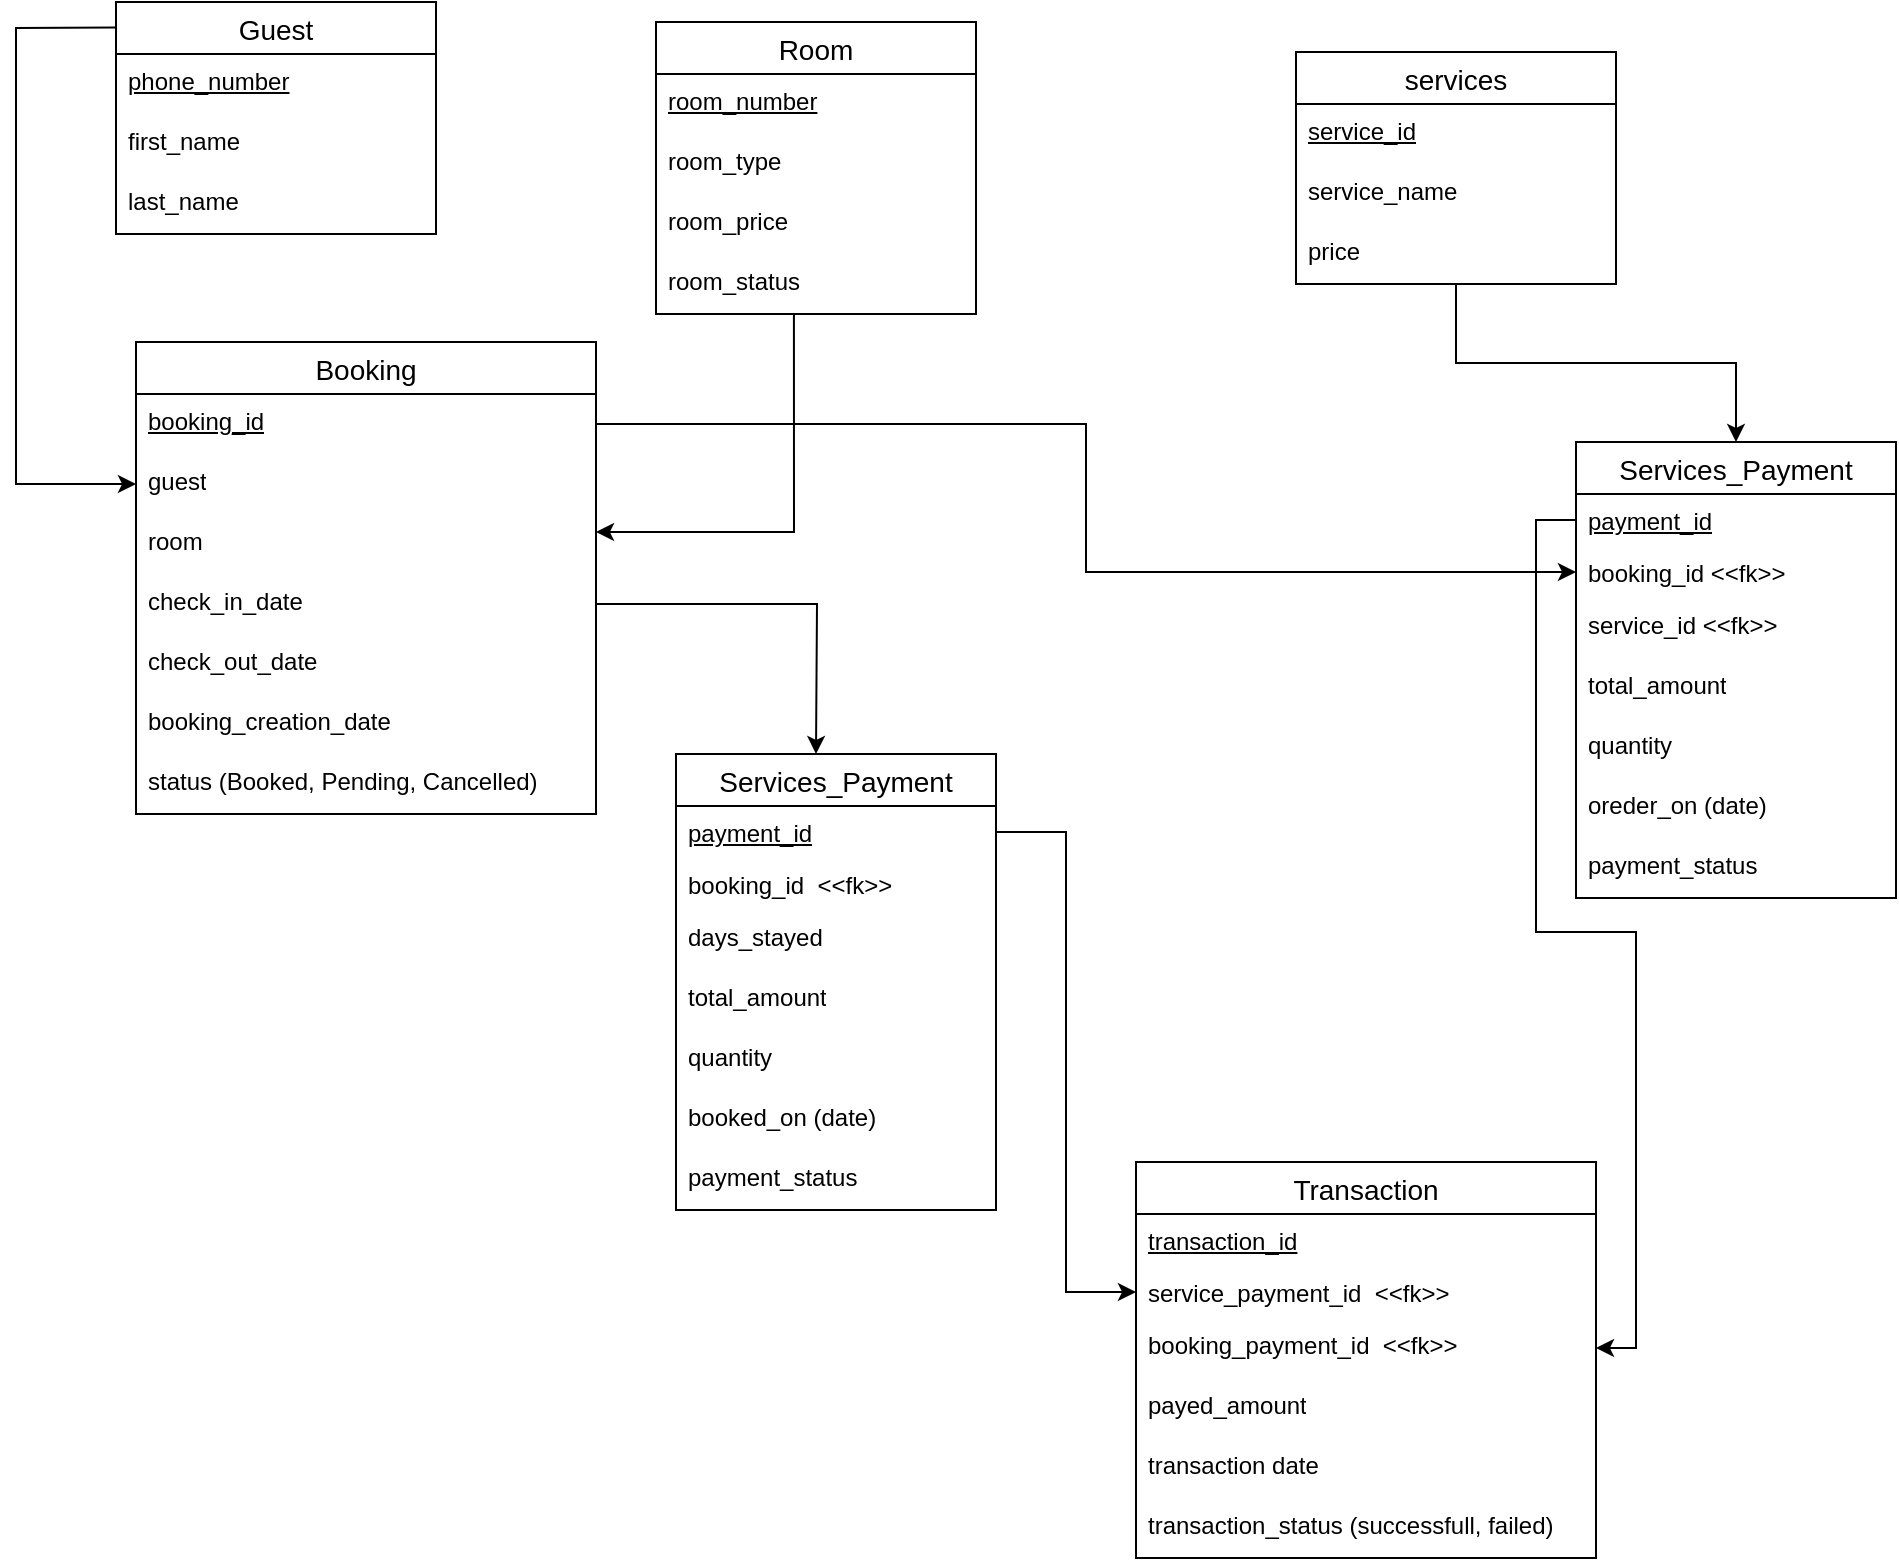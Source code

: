 <mxfile version="26.0.9" pages="2">
  <diagram name="Booking Table relations" id="vbr6103zyXb3wrqdCnUE">
    <mxGraphModel dx="1120" dy="567" grid="1" gridSize="10" guides="1" tooltips="1" connect="1" arrows="1" fold="1" page="1" pageScale="1" pageWidth="1100" pageHeight="850" math="0" shadow="0">
      <root>
        <mxCell id="0" />
        <mxCell id="1" parent="0" />
        <mxCell id="ITvvVUpSQoe5XbKJUoHp-1" value="Room" style="swimlane;fontStyle=0;childLayout=stackLayout;horizontal=1;startSize=26;horizontalStack=0;resizeParent=1;resizeParentMax=0;resizeLast=0;collapsible=1;marginBottom=0;align=center;fontSize=14;" parent="1" vertex="1">
          <mxGeometry x="390" y="110" width="160" height="146" as="geometry" />
        </mxCell>
        <mxCell id="ITvvVUpSQoe5XbKJUoHp-2" value="&lt;u&gt;room_number&lt;/u&gt;" style="text;strokeColor=none;fillColor=none;spacingLeft=4;spacingRight=4;overflow=hidden;rotatable=0;points=[[0,0.5],[1,0.5]];portConstraint=eastwest;fontSize=12;whiteSpace=wrap;html=1;" parent="ITvvVUpSQoe5XbKJUoHp-1" vertex="1">
          <mxGeometry y="26" width="160" height="30" as="geometry" />
        </mxCell>
        <mxCell id="ITvvVUpSQoe5XbKJUoHp-3" value="room_type" style="text;strokeColor=none;fillColor=none;spacingLeft=4;spacingRight=4;overflow=hidden;rotatable=0;points=[[0,0.5],[1,0.5]];portConstraint=eastwest;fontSize=12;whiteSpace=wrap;html=1;" parent="ITvvVUpSQoe5XbKJUoHp-1" vertex="1">
          <mxGeometry y="56" width="160" height="30" as="geometry" />
        </mxCell>
        <mxCell id="ITvvVUpSQoe5XbKJUoHp-9" value="room_price" style="text;strokeColor=none;fillColor=none;spacingLeft=4;spacingRight=4;overflow=hidden;rotatable=0;points=[[0,0.5],[1,0.5]];portConstraint=eastwest;fontSize=12;whiteSpace=wrap;html=1;" parent="ITvvVUpSQoe5XbKJUoHp-1" vertex="1">
          <mxGeometry y="86" width="160" height="30" as="geometry" />
        </mxCell>
        <mxCell id="ITvvVUpSQoe5XbKJUoHp-4" value="room_status" style="text;strokeColor=none;fillColor=none;spacingLeft=4;spacingRight=4;overflow=hidden;rotatable=0;points=[[0,0.5],[1,0.5]];portConstraint=eastwest;fontSize=12;whiteSpace=wrap;html=1;" parent="ITvvVUpSQoe5XbKJUoHp-1" vertex="1">
          <mxGeometry y="116" width="160" height="30" as="geometry" />
        </mxCell>
        <mxCell id="ITvvVUpSQoe5XbKJUoHp-5" value="Guest" style="swimlane;fontStyle=0;childLayout=stackLayout;horizontal=1;startSize=26;horizontalStack=0;resizeParent=1;resizeParentMax=0;resizeLast=0;collapsible=1;marginBottom=0;align=center;fontSize=14;" parent="1" vertex="1">
          <mxGeometry x="120" y="100" width="160" height="116" as="geometry" />
        </mxCell>
        <mxCell id="ITvvVUpSQoe5XbKJUoHp-6" value="&lt;u&gt;phone_number&lt;/u&gt;" style="text;strokeColor=none;fillColor=none;spacingLeft=4;spacingRight=4;overflow=hidden;rotatable=0;points=[[0,0.5],[1,0.5]];portConstraint=eastwest;fontSize=12;whiteSpace=wrap;html=1;" parent="ITvvVUpSQoe5XbKJUoHp-5" vertex="1">
          <mxGeometry y="26" width="160" height="30" as="geometry" />
        </mxCell>
        <mxCell id="ITvvVUpSQoe5XbKJUoHp-7" value="first_name" style="text;strokeColor=none;fillColor=none;spacingLeft=4;spacingRight=4;overflow=hidden;rotatable=0;points=[[0,0.5],[1,0.5]];portConstraint=eastwest;fontSize=12;whiteSpace=wrap;html=1;" parent="ITvvVUpSQoe5XbKJUoHp-5" vertex="1">
          <mxGeometry y="56" width="160" height="30" as="geometry" />
        </mxCell>
        <mxCell id="ITvvVUpSQoe5XbKJUoHp-8" value="last_name" style="text;strokeColor=none;fillColor=none;spacingLeft=4;spacingRight=4;overflow=hidden;rotatable=0;points=[[0,0.5],[1,0.5]];portConstraint=eastwest;fontSize=12;whiteSpace=wrap;html=1;" parent="ITvvVUpSQoe5XbKJUoHp-5" vertex="1">
          <mxGeometry y="86" width="160" height="30" as="geometry" />
        </mxCell>
        <mxCell id="ITvvVUpSQoe5XbKJUoHp-10" value="Booking" style="swimlane;fontStyle=0;childLayout=stackLayout;horizontal=1;startSize=26;horizontalStack=0;resizeParent=1;resizeParentMax=0;resizeLast=0;collapsible=1;marginBottom=0;align=center;fontSize=14;" parent="1" vertex="1">
          <mxGeometry x="130" y="270" width="230" height="236" as="geometry" />
        </mxCell>
        <mxCell id="ITvvVUpSQoe5XbKJUoHp-11" value="&lt;u&gt;booking_id&lt;/u&gt;" style="text;strokeColor=none;fillColor=none;spacingLeft=4;spacingRight=4;overflow=hidden;rotatable=0;points=[[0,0.5],[1,0.5]];portConstraint=eastwest;fontSize=12;whiteSpace=wrap;html=1;" parent="ITvvVUpSQoe5XbKJUoHp-10" vertex="1">
          <mxGeometry y="26" width="230" height="30" as="geometry" />
        </mxCell>
        <mxCell id="ITvvVUpSQoe5XbKJUoHp-12" value="guest" style="text;strokeColor=none;fillColor=none;spacingLeft=4;spacingRight=4;overflow=hidden;rotatable=0;points=[[0,0.5],[1,0.5]];portConstraint=eastwest;fontSize=12;whiteSpace=wrap;html=1;" parent="ITvvVUpSQoe5XbKJUoHp-10" vertex="1">
          <mxGeometry y="56" width="230" height="30" as="geometry" />
        </mxCell>
        <mxCell id="ITvvVUpSQoe5XbKJUoHp-13" value="room" style="text;strokeColor=none;fillColor=none;spacingLeft=4;spacingRight=4;overflow=hidden;rotatable=0;points=[[0,0.5],[1,0.5]];portConstraint=eastwest;fontSize=12;whiteSpace=wrap;html=1;" parent="ITvvVUpSQoe5XbKJUoHp-10" vertex="1">
          <mxGeometry y="86" width="230" height="30" as="geometry" />
        </mxCell>
        <mxCell id="ITvvVUpSQoe5XbKJUoHp-14" value="check_in_date" style="text;strokeColor=none;fillColor=none;spacingLeft=4;spacingRight=4;overflow=hidden;rotatable=0;points=[[0,0.5],[1,0.5]];portConstraint=eastwest;fontSize=12;whiteSpace=wrap;html=1;" parent="ITvvVUpSQoe5XbKJUoHp-10" vertex="1">
          <mxGeometry y="116" width="230" height="30" as="geometry" />
        </mxCell>
        <mxCell id="ITvvVUpSQoe5XbKJUoHp-15" value="check_out_date" style="text;strokeColor=none;fillColor=none;spacingLeft=4;spacingRight=4;overflow=hidden;rotatable=0;points=[[0,0.5],[1,0.5]];portConstraint=eastwest;fontSize=12;whiteSpace=wrap;html=1;" parent="ITvvVUpSQoe5XbKJUoHp-10" vertex="1">
          <mxGeometry y="146" width="230" height="30" as="geometry" />
        </mxCell>
        <mxCell id="wK8KrtjMrYamgjmus2gK-28" value="booking_creation_date" style="text;strokeColor=none;fillColor=none;spacingLeft=4;spacingRight=4;overflow=hidden;rotatable=0;points=[[0,0.5],[1,0.5]];portConstraint=eastwest;fontSize=12;whiteSpace=wrap;html=1;" parent="ITvvVUpSQoe5XbKJUoHp-10" vertex="1">
          <mxGeometry y="176" width="230" height="30" as="geometry" />
        </mxCell>
        <mxCell id="eykSeB0DyA9TJinS68YU-24" value="status (Booked, Pending, Cancelled)" style="text;strokeColor=none;fillColor=none;spacingLeft=4;spacingRight=4;overflow=hidden;rotatable=0;points=[[0,0.5],[1,0.5]];portConstraint=eastwest;fontSize=12;whiteSpace=wrap;html=1;" parent="ITvvVUpSQoe5XbKJUoHp-10" vertex="1">
          <mxGeometry y="206" width="230" height="30" as="geometry" />
        </mxCell>
        <mxCell id="ITvvVUpSQoe5XbKJUoHp-16" value="" style="endArrow=classic;html=1;rounded=0;entryX=0;entryY=0.5;entryDx=0;entryDy=0;exitX=-0.001;exitY=0.11;exitDx=0;exitDy=0;exitPerimeter=0;" parent="1" source="ITvvVUpSQoe5XbKJUoHp-5" target="ITvvVUpSQoe5XbKJUoHp-12" edge="1">
          <mxGeometry width="50" height="50" relative="1" as="geometry">
            <mxPoint x="70" y="130" as="sourcePoint" />
            <mxPoint x="260" y="240" as="targetPoint" />
            <Array as="points">
              <mxPoint x="70" y="113" />
              <mxPoint x="70" y="341" />
            </Array>
          </mxGeometry>
        </mxCell>
        <mxCell id="ITvvVUpSQoe5XbKJUoHp-17" value="" style="endArrow=classic;html=1;rounded=0;exitX=0.415;exitY=0.984;exitDx=0;exitDy=0;exitPerimeter=0;" parent="1" edge="1">
          <mxGeometry width="50" height="50" relative="1" as="geometry">
            <mxPoint x="458.96" y="256.0" as="sourcePoint" />
            <mxPoint x="360" y="365" as="targetPoint" />
            <Array as="points">
              <mxPoint x="459" y="365" />
              <mxPoint x="380" y="365" />
            </Array>
          </mxGeometry>
        </mxCell>
        <mxCell id="eykSeB0DyA9TJinS68YU-27" style="edgeStyle=orthogonalEdgeStyle;rounded=0;orthogonalLoop=1;jettySize=auto;html=1;" parent="1" source="eykSeB0DyA9TJinS68YU-1" target="eykSeB0DyA9TJinS68YU-19" edge="1">
          <mxGeometry relative="1" as="geometry" />
        </mxCell>
        <mxCell id="eykSeB0DyA9TJinS68YU-1" value="services" style="swimlane;fontStyle=0;childLayout=stackLayout;horizontal=1;startSize=26;horizontalStack=0;resizeParent=1;resizeParentMax=0;resizeLast=0;collapsible=1;marginBottom=0;align=center;fontSize=14;" parent="1" vertex="1">
          <mxGeometry x="710" y="125" width="160" height="116" as="geometry" />
        </mxCell>
        <mxCell id="eykSeB0DyA9TJinS68YU-2" value="&lt;u&gt;service_id&lt;/u&gt;" style="text;strokeColor=none;fillColor=none;spacingLeft=4;spacingRight=4;overflow=hidden;rotatable=0;points=[[0,0.5],[1,0.5]];portConstraint=eastwest;fontSize=12;whiteSpace=wrap;html=1;" parent="eykSeB0DyA9TJinS68YU-1" vertex="1">
          <mxGeometry y="26" width="160" height="30" as="geometry" />
        </mxCell>
        <mxCell id="eykSeB0DyA9TJinS68YU-3" value="service_name" style="text;strokeColor=none;fillColor=none;spacingLeft=4;spacingRight=4;overflow=hidden;rotatable=0;points=[[0,0.5],[1,0.5]];portConstraint=eastwest;fontSize=12;whiteSpace=wrap;html=1;" parent="eykSeB0DyA9TJinS68YU-1" vertex="1">
          <mxGeometry y="56" width="160" height="30" as="geometry" />
        </mxCell>
        <mxCell id="eykSeB0DyA9TJinS68YU-4" value="price" style="text;strokeColor=none;fillColor=none;spacingLeft=4;spacingRight=4;overflow=hidden;rotatable=0;points=[[0,0.5],[1,0.5]];portConstraint=eastwest;fontSize=12;whiteSpace=wrap;html=1;" parent="eykSeB0DyA9TJinS68YU-1" vertex="1">
          <mxGeometry y="86" width="160" height="30" as="geometry" />
        </mxCell>
        <mxCell id="eykSeB0DyA9TJinS68YU-19" value="Services_Payment" style="swimlane;fontStyle=0;childLayout=stackLayout;horizontal=1;startSize=26;horizontalStack=0;resizeParent=1;resizeParentMax=0;resizeLast=0;collapsible=1;marginBottom=0;align=center;fontSize=14;" parent="1" vertex="1">
          <mxGeometry x="850" y="320" width="160" height="228" as="geometry" />
        </mxCell>
        <mxCell id="eykSeB0DyA9TJinS68YU-20" value="&lt;u&gt;payment_id&lt;/u&gt;" style="text;strokeColor=none;fillColor=none;spacingLeft=4;spacingRight=4;overflow=hidden;rotatable=0;points=[[0,0.5],[1,0.5]];portConstraint=eastwest;fontSize=12;whiteSpace=wrap;html=1;" parent="eykSeB0DyA9TJinS68YU-19" vertex="1">
          <mxGeometry y="26" width="160" height="26" as="geometry" />
        </mxCell>
        <mxCell id="eykSeB0DyA9TJinS68YU-23" value="booking_id &amp;lt;&amp;lt;fk&amp;gt;&amp;gt;" style="text;strokeColor=none;fillColor=none;spacingLeft=4;spacingRight=4;overflow=hidden;rotatable=0;points=[[0,0.5],[1,0.5]];portConstraint=eastwest;fontSize=12;whiteSpace=wrap;html=1;" parent="eykSeB0DyA9TJinS68YU-19" vertex="1">
          <mxGeometry y="52" width="160" height="26" as="geometry" />
        </mxCell>
        <mxCell id="wK8KrtjMrYamgjmus2gK-6" value="service_id&amp;nbsp;&amp;lt;&amp;lt;fk&amp;gt;&amp;gt;" style="text;strokeColor=none;fillColor=none;spacingLeft=4;spacingRight=4;overflow=hidden;rotatable=0;points=[[0,0.5],[1,0.5]];portConstraint=eastwest;fontSize=12;whiteSpace=wrap;html=1;" parent="eykSeB0DyA9TJinS68YU-19" vertex="1">
          <mxGeometry y="78" width="160" height="30" as="geometry" />
        </mxCell>
        <mxCell id="eykSeB0DyA9TJinS68YU-21" value="total_amount" style="text;strokeColor=none;fillColor=none;spacingLeft=4;spacingRight=4;overflow=hidden;rotatable=0;points=[[0,0.5],[1,0.5]];portConstraint=eastwest;fontSize=12;whiteSpace=wrap;html=1;" parent="eykSeB0DyA9TJinS68YU-19" vertex="1">
          <mxGeometry y="108" width="160" height="30" as="geometry" />
        </mxCell>
        <mxCell id="eykSeB0DyA9TJinS68YU-22" value="quantity" style="text;strokeColor=none;fillColor=none;spacingLeft=4;spacingRight=4;overflow=hidden;rotatable=0;points=[[0,0.5],[1,0.5]];portConstraint=eastwest;fontSize=12;whiteSpace=wrap;html=1;" parent="eykSeB0DyA9TJinS68YU-19" vertex="1">
          <mxGeometry y="138" width="160" height="30" as="geometry" />
        </mxCell>
        <mxCell id="wK8KrtjMrYamgjmus2gK-7" value="oreder_on (date)" style="text;strokeColor=none;fillColor=none;spacingLeft=4;spacingRight=4;overflow=hidden;rotatable=0;points=[[0,0.5],[1,0.5]];portConstraint=eastwest;fontSize=12;whiteSpace=wrap;html=1;" parent="eykSeB0DyA9TJinS68YU-19" vertex="1">
          <mxGeometry y="168" width="160" height="30" as="geometry" />
        </mxCell>
        <mxCell id="wK8KrtjMrYamgjmus2gK-8" value="payment_status" style="text;strokeColor=none;fillColor=none;spacingLeft=4;spacingRight=4;overflow=hidden;rotatable=0;points=[[0,0.5],[1,0.5]];portConstraint=eastwest;fontSize=12;whiteSpace=wrap;html=1;" parent="eykSeB0DyA9TJinS68YU-19" vertex="1">
          <mxGeometry y="198" width="160" height="30" as="geometry" />
        </mxCell>
        <mxCell id="eykSeB0DyA9TJinS68YU-28" style="edgeStyle=orthogonalEdgeStyle;rounded=0;orthogonalLoop=1;jettySize=auto;html=1;entryX=0;entryY=0.5;entryDx=0;entryDy=0;" parent="1" source="ITvvVUpSQoe5XbKJUoHp-11" target="eykSeB0DyA9TJinS68YU-23" edge="1">
          <mxGeometry relative="1" as="geometry" />
        </mxCell>
        <mxCell id="eykSeB0DyA9TJinS68YU-29" style="edgeStyle=orthogonalEdgeStyle;rounded=0;orthogonalLoop=1;jettySize=auto;html=1;exitX=1;exitY=0.5;exitDx=0;exitDy=0;entryX=0.5;entryY=0;entryDx=0;entryDy=0;" parent="1" source="ITvvVUpSQoe5XbKJUoHp-14" edge="1">
          <mxGeometry relative="1" as="geometry">
            <mxPoint x="470" y="476" as="targetPoint" />
          </mxGeometry>
        </mxCell>
        <mxCell id="wK8KrtjMrYamgjmus2gK-9" value="Services_Payment" style="swimlane;fontStyle=0;childLayout=stackLayout;horizontal=1;startSize=26;horizontalStack=0;resizeParent=1;resizeParentMax=0;resizeLast=0;collapsible=1;marginBottom=0;align=center;fontSize=14;" parent="1" vertex="1">
          <mxGeometry x="400" y="476" width="160" height="228" as="geometry" />
        </mxCell>
        <mxCell id="wK8KrtjMrYamgjmus2gK-10" value="&lt;u&gt;payment_id&lt;/u&gt;" style="text;strokeColor=none;fillColor=none;spacingLeft=4;spacingRight=4;overflow=hidden;rotatable=0;points=[[0,0.5],[1,0.5]];portConstraint=eastwest;fontSize=12;whiteSpace=wrap;html=1;" parent="wK8KrtjMrYamgjmus2gK-9" vertex="1">
          <mxGeometry y="26" width="160" height="26" as="geometry" />
        </mxCell>
        <mxCell id="wK8KrtjMrYamgjmus2gK-11" value="booking_id&amp;nbsp;&amp;nbsp;&amp;lt;&amp;lt;fk&amp;gt;&amp;gt;" style="text;strokeColor=none;fillColor=none;spacingLeft=4;spacingRight=4;overflow=hidden;rotatable=0;points=[[0,0.5],[1,0.5]];portConstraint=eastwest;fontSize=12;whiteSpace=wrap;html=1;" parent="wK8KrtjMrYamgjmus2gK-9" vertex="1">
          <mxGeometry y="52" width="160" height="26" as="geometry" />
        </mxCell>
        <mxCell id="wK8KrtjMrYamgjmus2gK-17" value="days_stayed" style="text;strokeColor=none;fillColor=none;spacingLeft=4;spacingRight=4;overflow=hidden;rotatable=0;points=[[0,0.5],[1,0.5]];portConstraint=eastwest;fontSize=12;whiteSpace=wrap;html=1;" parent="wK8KrtjMrYamgjmus2gK-9" vertex="1">
          <mxGeometry y="78" width="160" height="30" as="geometry" />
        </mxCell>
        <mxCell id="wK8KrtjMrYamgjmus2gK-13" value="total_amount" style="text;strokeColor=none;fillColor=none;spacingLeft=4;spacingRight=4;overflow=hidden;rotatable=0;points=[[0,0.5],[1,0.5]];portConstraint=eastwest;fontSize=12;whiteSpace=wrap;html=1;" parent="wK8KrtjMrYamgjmus2gK-9" vertex="1">
          <mxGeometry y="108" width="160" height="30" as="geometry" />
        </mxCell>
        <mxCell id="wK8KrtjMrYamgjmus2gK-14" value="quantity" style="text;strokeColor=none;fillColor=none;spacingLeft=4;spacingRight=4;overflow=hidden;rotatable=0;points=[[0,0.5],[1,0.5]];portConstraint=eastwest;fontSize=12;whiteSpace=wrap;html=1;" parent="wK8KrtjMrYamgjmus2gK-9" vertex="1">
          <mxGeometry y="138" width="160" height="30" as="geometry" />
        </mxCell>
        <mxCell id="wK8KrtjMrYamgjmus2gK-15" value="booked_on (date)" style="text;strokeColor=none;fillColor=none;spacingLeft=4;spacingRight=4;overflow=hidden;rotatable=0;points=[[0,0.5],[1,0.5]];portConstraint=eastwest;fontSize=12;whiteSpace=wrap;html=1;" parent="wK8KrtjMrYamgjmus2gK-9" vertex="1">
          <mxGeometry y="168" width="160" height="30" as="geometry" />
        </mxCell>
        <mxCell id="wK8KrtjMrYamgjmus2gK-16" value="payment_status" style="text;strokeColor=none;fillColor=none;spacingLeft=4;spacingRight=4;overflow=hidden;rotatable=0;points=[[0,0.5],[1,0.5]];portConstraint=eastwest;fontSize=12;whiteSpace=wrap;html=1;" parent="wK8KrtjMrYamgjmus2gK-9" vertex="1">
          <mxGeometry y="198" width="160" height="30" as="geometry" />
        </mxCell>
        <mxCell id="wK8KrtjMrYamgjmus2gK-18" value="Transaction" style="swimlane;fontStyle=0;childLayout=stackLayout;horizontal=1;startSize=26;horizontalStack=0;resizeParent=1;resizeParentMax=0;resizeLast=0;collapsible=1;marginBottom=0;align=center;fontSize=14;" parent="1" vertex="1">
          <mxGeometry x="630" y="680" width="230" height="198" as="geometry" />
        </mxCell>
        <mxCell id="wK8KrtjMrYamgjmus2gK-19" value="&lt;u&gt;transaction_id&lt;/u&gt;" style="text;strokeColor=none;fillColor=none;spacingLeft=4;spacingRight=4;overflow=hidden;rotatable=0;points=[[0,0.5],[1,0.5]];portConstraint=eastwest;fontSize=12;whiteSpace=wrap;html=1;" parent="wK8KrtjMrYamgjmus2gK-18" vertex="1">
          <mxGeometry y="26" width="230" height="26" as="geometry" />
        </mxCell>
        <mxCell id="wK8KrtjMrYamgjmus2gK-20" value="service_payment_id&amp;nbsp;&amp;nbsp;&amp;lt;&amp;lt;fk&amp;gt;&amp;gt;" style="text;strokeColor=none;fillColor=none;spacingLeft=4;spacingRight=4;overflow=hidden;rotatable=0;points=[[0,0.5],[1,0.5]];portConstraint=eastwest;fontSize=12;whiteSpace=wrap;html=1;" parent="wK8KrtjMrYamgjmus2gK-18" vertex="1">
          <mxGeometry y="52" width="230" height="26" as="geometry" />
        </mxCell>
        <mxCell id="wK8KrtjMrYamgjmus2gK-21" value="booking_payment_id&amp;nbsp;&amp;nbsp;&amp;lt;&amp;lt;fk&amp;gt;&amp;gt;" style="text;strokeColor=none;fillColor=none;spacingLeft=4;spacingRight=4;overflow=hidden;rotatable=0;points=[[0,0.5],[1,0.5]];portConstraint=eastwest;fontSize=12;whiteSpace=wrap;html=1;" parent="wK8KrtjMrYamgjmus2gK-18" vertex="1">
          <mxGeometry y="78" width="230" height="30" as="geometry" />
        </mxCell>
        <mxCell id="wK8KrtjMrYamgjmus2gK-22" value="payed_amount" style="text;strokeColor=none;fillColor=none;spacingLeft=4;spacingRight=4;overflow=hidden;rotatable=0;points=[[0,0.5],[1,0.5]];portConstraint=eastwest;fontSize=12;whiteSpace=wrap;html=1;" parent="wK8KrtjMrYamgjmus2gK-18" vertex="1">
          <mxGeometry y="108" width="230" height="30" as="geometry" />
        </mxCell>
        <mxCell id="wK8KrtjMrYamgjmus2gK-24" value="transaction date" style="text;strokeColor=none;fillColor=none;spacingLeft=4;spacingRight=4;overflow=hidden;rotatable=0;points=[[0,0.5],[1,0.5]];portConstraint=eastwest;fontSize=12;whiteSpace=wrap;html=1;" parent="wK8KrtjMrYamgjmus2gK-18" vertex="1">
          <mxGeometry y="138" width="230" height="30" as="geometry" />
        </mxCell>
        <mxCell id="wK8KrtjMrYamgjmus2gK-25" value="transaction_status (successfull, failed)" style="text;strokeColor=none;fillColor=none;spacingLeft=4;spacingRight=4;overflow=hidden;rotatable=0;points=[[0,0.5],[1,0.5]];portConstraint=eastwest;fontSize=12;whiteSpace=wrap;html=1;" parent="wK8KrtjMrYamgjmus2gK-18" vertex="1">
          <mxGeometry y="168" width="230" height="30" as="geometry" />
        </mxCell>
        <mxCell id="wK8KrtjMrYamgjmus2gK-26" style="edgeStyle=orthogonalEdgeStyle;rounded=0;orthogonalLoop=1;jettySize=auto;html=1;entryX=0;entryY=0.5;entryDx=0;entryDy=0;" parent="1" source="wK8KrtjMrYamgjmus2gK-10" target="wK8KrtjMrYamgjmus2gK-20" edge="1">
          <mxGeometry relative="1" as="geometry" />
        </mxCell>
        <mxCell id="wK8KrtjMrYamgjmus2gK-27" style="edgeStyle=orthogonalEdgeStyle;rounded=0;orthogonalLoop=1;jettySize=auto;html=1;" parent="1" source="eykSeB0DyA9TJinS68YU-20" target="wK8KrtjMrYamgjmus2gK-21" edge="1">
          <mxGeometry relative="1" as="geometry" />
        </mxCell>
      </root>
    </mxGraphModel>
  </diagram>
  <diagram id="LxMnLF1H3laagZ0TkunF" name="Cashier">
    <mxGraphModel dx="1120" dy="567" grid="1" gridSize="10" guides="1" tooltips="1" connect="1" arrows="1" fold="1" page="1" pageScale="1" pageWidth="850" pageHeight="1100" math="0" shadow="0">
      <root>
        <mxCell id="0" />
        <mxCell id="1" parent="0" />
        <mxCell id="00uNQmv4McnlD26xutJA-1" value="Order" style="swimlane;fontStyle=0;childLayout=stackLayout;horizontal=1;startSize=26;horizontalStack=0;resizeParent=1;resizeParentMax=0;resizeLast=0;collapsible=1;marginBottom=0;align=center;fontSize=14;" vertex="1" parent="1">
          <mxGeometry x="80" y="50" width="160" height="176" as="geometry" />
        </mxCell>
        <mxCell id="00uNQmv4McnlD26xutJA-2" value="&lt;u&gt;order_id&lt;/u&gt;" style="text;strokeColor=none;fillColor=none;spacingLeft=4;spacingRight=4;overflow=hidden;rotatable=0;points=[[0,0.5],[1,0.5]];portConstraint=eastwest;fontSize=12;whiteSpace=wrap;html=1;" vertex="1" parent="00uNQmv4McnlD26xutJA-1">
          <mxGeometry y="26" width="160" height="30" as="geometry" />
        </mxCell>
        <mxCell id="00uNQmv4McnlD26xutJA-3" value="item_id &amp;lt;&amp;lt;fk&amp;gt;&amp;gt;" style="text;strokeColor=none;fillColor=none;spacingLeft=4;spacingRight=4;overflow=hidden;rotatable=0;points=[[0,0.5],[1,0.5]];portConstraint=eastwest;fontSize=12;whiteSpace=wrap;html=1;" vertex="1" parent="00uNQmv4McnlD26xutJA-1">
          <mxGeometry y="56" width="160" height="30" as="geometry" />
        </mxCell>
        <mxCell id="TUDL7hv5NoyjVl0M-t66-1" value="customer_id &amp;lt;&amp;lt;auto&amp;gt;&amp;gt;" style="text;strokeColor=none;fillColor=none;spacingLeft=4;spacingRight=4;overflow=hidden;rotatable=0;points=[[0,0.5],[1,0.5]];portConstraint=eastwest;fontSize=12;whiteSpace=wrap;html=1;" vertex="1" parent="00uNQmv4McnlD26xutJA-1">
          <mxGeometry y="86" width="160" height="30" as="geometry" />
        </mxCell>
        <mxCell id="00uNQmv4McnlD26xutJA-5" value="quantity" style="text;strokeColor=none;fillColor=none;spacingLeft=4;spacingRight=4;overflow=hidden;rotatable=0;points=[[0,0.5],[1,0.5]];portConstraint=eastwest;fontSize=12;whiteSpace=wrap;html=1;" vertex="1" parent="00uNQmv4McnlD26xutJA-1">
          <mxGeometry y="116" width="160" height="30" as="geometry" />
        </mxCell>
        <mxCell id="00uNQmv4McnlD26xutJA-4" value="total_price" style="text;strokeColor=none;fillColor=none;spacingLeft=4;spacingRight=4;overflow=hidden;rotatable=0;points=[[0,0.5],[1,0.5]];portConstraint=eastwest;fontSize=12;whiteSpace=wrap;html=1;" vertex="1" parent="00uNQmv4McnlD26xutJA-1">
          <mxGeometry y="146" width="160" height="30" as="geometry" />
        </mxCell>
        <mxCell id="00uNQmv4McnlD26xutJA-6" value="Item" style="swimlane;fontStyle=0;childLayout=stackLayout;horizontal=1;startSize=26;horizontalStack=0;resizeParent=1;resizeParentMax=0;resizeLast=0;collapsible=1;marginBottom=0;align=center;fontSize=14;" vertex="1" parent="1">
          <mxGeometry x="450" y="50" width="200" height="116" as="geometry" />
        </mxCell>
        <mxCell id="00uNQmv4McnlD26xutJA-7" value="&lt;u&gt;item_id&lt;/u&gt;" style="text;strokeColor=none;fillColor=none;spacingLeft=4;spacingRight=4;overflow=hidden;rotatable=0;points=[[0,0.5],[1,0.5]];portConstraint=eastwest;fontSize=12;whiteSpace=wrap;html=1;" vertex="1" parent="00uNQmv4McnlD26xutJA-6">
          <mxGeometry y="26" width="200" height="30" as="geometry" />
        </mxCell>
        <mxCell id="00uNQmv4McnlD26xutJA-8" value="item_type (beverage, food..)" style="text;strokeColor=none;fillColor=none;spacingLeft=4;spacingRight=4;overflow=hidden;rotatable=0;points=[[0,0.5],[1,0.5]];portConstraint=eastwest;fontSize=12;whiteSpace=wrap;html=1;" vertex="1" parent="00uNQmv4McnlD26xutJA-6">
          <mxGeometry y="56" width="200" height="30" as="geometry" />
        </mxCell>
        <mxCell id="00uNQmv4McnlD26xutJA-9" value="item_price" style="text;strokeColor=none;fillColor=none;spacingLeft=4;spacingRight=4;overflow=hidden;rotatable=0;points=[[0,0.5],[1,0.5]];portConstraint=eastwest;fontSize=12;whiteSpace=wrap;html=1;" vertex="1" parent="00uNQmv4McnlD26xutJA-6">
          <mxGeometry y="86" width="200" height="30" as="geometry" />
        </mxCell>
        <mxCell id="00uNQmv4McnlD26xutJA-11" style="edgeStyle=orthogonalEdgeStyle;rounded=0;orthogonalLoop=1;jettySize=auto;html=1;exitX=0;exitY=0.5;exitDx=0;exitDy=0;entryX=1;entryY=0.5;entryDx=0;entryDy=0;" edge="1" parent="1" source="00uNQmv4McnlD26xutJA-7" target="00uNQmv4McnlD26xutJA-3">
          <mxGeometry relative="1" as="geometry" />
        </mxCell>
        <mxCell id="xYpsPM2a8BoruhSO9YI3-1" value="Order_Payment" style="swimlane;fontStyle=0;childLayout=stackLayout;horizontal=1;startSize=26;horizontalStack=0;resizeParent=1;resizeParentMax=0;resizeLast=0;collapsible=1;marginBottom=0;align=center;fontSize=14;" vertex="1" parent="1">
          <mxGeometry x="80" y="290" width="160" height="142" as="geometry" />
        </mxCell>
        <mxCell id="xYpsPM2a8BoruhSO9YI3-2" value="&lt;u&gt;payment_id&lt;/u&gt;" style="text;strokeColor=none;fillColor=none;spacingLeft=4;spacingRight=4;overflow=hidden;rotatable=0;points=[[0,0.5],[1,0.5]];portConstraint=eastwest;fontSize=12;whiteSpace=wrap;html=1;" vertex="1" parent="xYpsPM2a8BoruhSO9YI3-1">
          <mxGeometry y="26" width="160" height="26" as="geometry" />
        </mxCell>
        <mxCell id="xYpsPM2a8BoruhSO9YI3-6" value="order_id &amp;lt;&amp;lt;fk&amp;gt;&amp;gt;" style="text;strokeColor=none;fillColor=none;spacingLeft=4;spacingRight=4;overflow=hidden;rotatable=0;points=[[0,0.5],[1,0.5]];portConstraint=eastwest;fontSize=12;whiteSpace=wrap;html=1;" vertex="1" parent="xYpsPM2a8BoruhSO9YI3-1">
          <mxGeometry y="52" width="160" height="30" as="geometry" />
        </mxCell>
        <mxCell id="xYpsPM2a8BoruhSO9YI3-8" value="payment_status" style="text;strokeColor=none;fillColor=none;spacingLeft=4;spacingRight=4;overflow=hidden;rotatable=0;points=[[0,0.5],[1,0.5]];portConstraint=eastwest;fontSize=12;whiteSpace=wrap;html=1;" vertex="1" parent="xYpsPM2a8BoruhSO9YI3-1">
          <mxGeometry y="82" width="160" height="30" as="geometry" />
        </mxCell>
        <mxCell id="xYpsPM2a8BoruhSO9YI3-5" value="total_amount" style="text;strokeColor=none;fillColor=none;spacingLeft=4;spacingRight=4;overflow=hidden;rotatable=0;points=[[0,0.5],[1,0.5]];portConstraint=eastwest;fontSize=12;whiteSpace=wrap;html=1;" vertex="1" parent="xYpsPM2a8BoruhSO9YI3-1">
          <mxGeometry y="112" width="160" height="30" as="geometry" />
        </mxCell>
        <mxCell id="xYpsPM2a8BoruhSO9YI3-9" style="edgeStyle=orthogonalEdgeStyle;rounded=0;orthogonalLoop=1;jettySize=auto;html=1;exitX=0;exitY=0.5;exitDx=0;exitDy=0;entryX=0;entryY=0.5;entryDx=0;entryDy=0;" edge="1" parent="1" source="00uNQmv4McnlD26xutJA-2" target="xYpsPM2a8BoruhSO9YI3-6">
          <mxGeometry relative="1" as="geometry" />
        </mxCell>
        <mxCell id="XfHluO48ROdOzQSWzG2f-1" value="Transaction" style="swimlane;fontStyle=0;childLayout=stackLayout;horizontal=1;startSize=26;horizontalStack=0;resizeParent=1;resizeParentMax=0;resizeLast=0;collapsible=1;marginBottom=0;align=center;fontSize=14;" vertex="1" parent="1">
          <mxGeometry x="435" y="240" width="230" height="168" as="geometry" />
        </mxCell>
        <mxCell id="XfHluO48ROdOzQSWzG2f-2" value="&lt;u&gt;transaction_id&lt;/u&gt;" style="text;strokeColor=none;fillColor=none;spacingLeft=4;spacingRight=4;overflow=hidden;rotatable=0;points=[[0,0.5],[1,0.5]];portConstraint=eastwest;fontSize=12;whiteSpace=wrap;html=1;" vertex="1" parent="XfHluO48ROdOzQSWzG2f-1">
          <mxGeometry y="26" width="230" height="26" as="geometry" />
        </mxCell>
        <mxCell id="XfHluO48ROdOzQSWzG2f-3" value="order_payment_id &amp;lt;&amp;lt;fk&amp;gt;&amp;gt;" style="text;strokeColor=none;fillColor=none;spacingLeft=4;spacingRight=4;overflow=hidden;rotatable=0;points=[[0,0.5],[1,0.5]];portConstraint=eastwest;fontSize=12;whiteSpace=wrap;html=1;" vertex="1" parent="XfHluO48ROdOzQSWzG2f-1">
          <mxGeometry y="52" width="230" height="26" as="geometry" />
        </mxCell>
        <mxCell id="XfHluO48ROdOzQSWzG2f-5" value="payed_amount" style="text;strokeColor=none;fillColor=none;spacingLeft=4;spacingRight=4;overflow=hidden;rotatable=0;points=[[0,0.5],[1,0.5]];portConstraint=eastwest;fontSize=12;whiteSpace=wrap;html=1;" vertex="1" parent="XfHluO48ROdOzQSWzG2f-1">
          <mxGeometry y="78" width="230" height="30" as="geometry" />
        </mxCell>
        <mxCell id="XfHluO48ROdOzQSWzG2f-6" value="transaction date" style="text;strokeColor=none;fillColor=none;spacingLeft=4;spacingRight=4;overflow=hidden;rotatable=0;points=[[0,0.5],[1,0.5]];portConstraint=eastwest;fontSize=12;whiteSpace=wrap;html=1;" vertex="1" parent="XfHluO48ROdOzQSWzG2f-1">
          <mxGeometry y="108" width="230" height="30" as="geometry" />
        </mxCell>
        <mxCell id="XfHluO48ROdOzQSWzG2f-7" value="transaction_status (successfull, failed)" style="text;strokeColor=none;fillColor=none;spacingLeft=4;spacingRight=4;overflow=hidden;rotatable=0;points=[[0,0.5],[1,0.5]];portConstraint=eastwest;fontSize=12;whiteSpace=wrap;html=1;" vertex="1" parent="XfHluO48ROdOzQSWzG2f-1">
          <mxGeometry y="138" width="230" height="30" as="geometry" />
        </mxCell>
        <mxCell id="XfHluO48ROdOzQSWzG2f-8" style="edgeStyle=orthogonalEdgeStyle;rounded=0;orthogonalLoop=1;jettySize=auto;html=1;entryX=0;entryY=0.5;entryDx=0;entryDy=0;" edge="1" parent="1" source="xYpsPM2a8BoruhSO9YI3-6" target="XfHluO48ROdOzQSWzG2f-3">
          <mxGeometry relative="1" as="geometry" />
        </mxCell>
      </root>
    </mxGraphModel>
  </diagram>
</mxfile>
